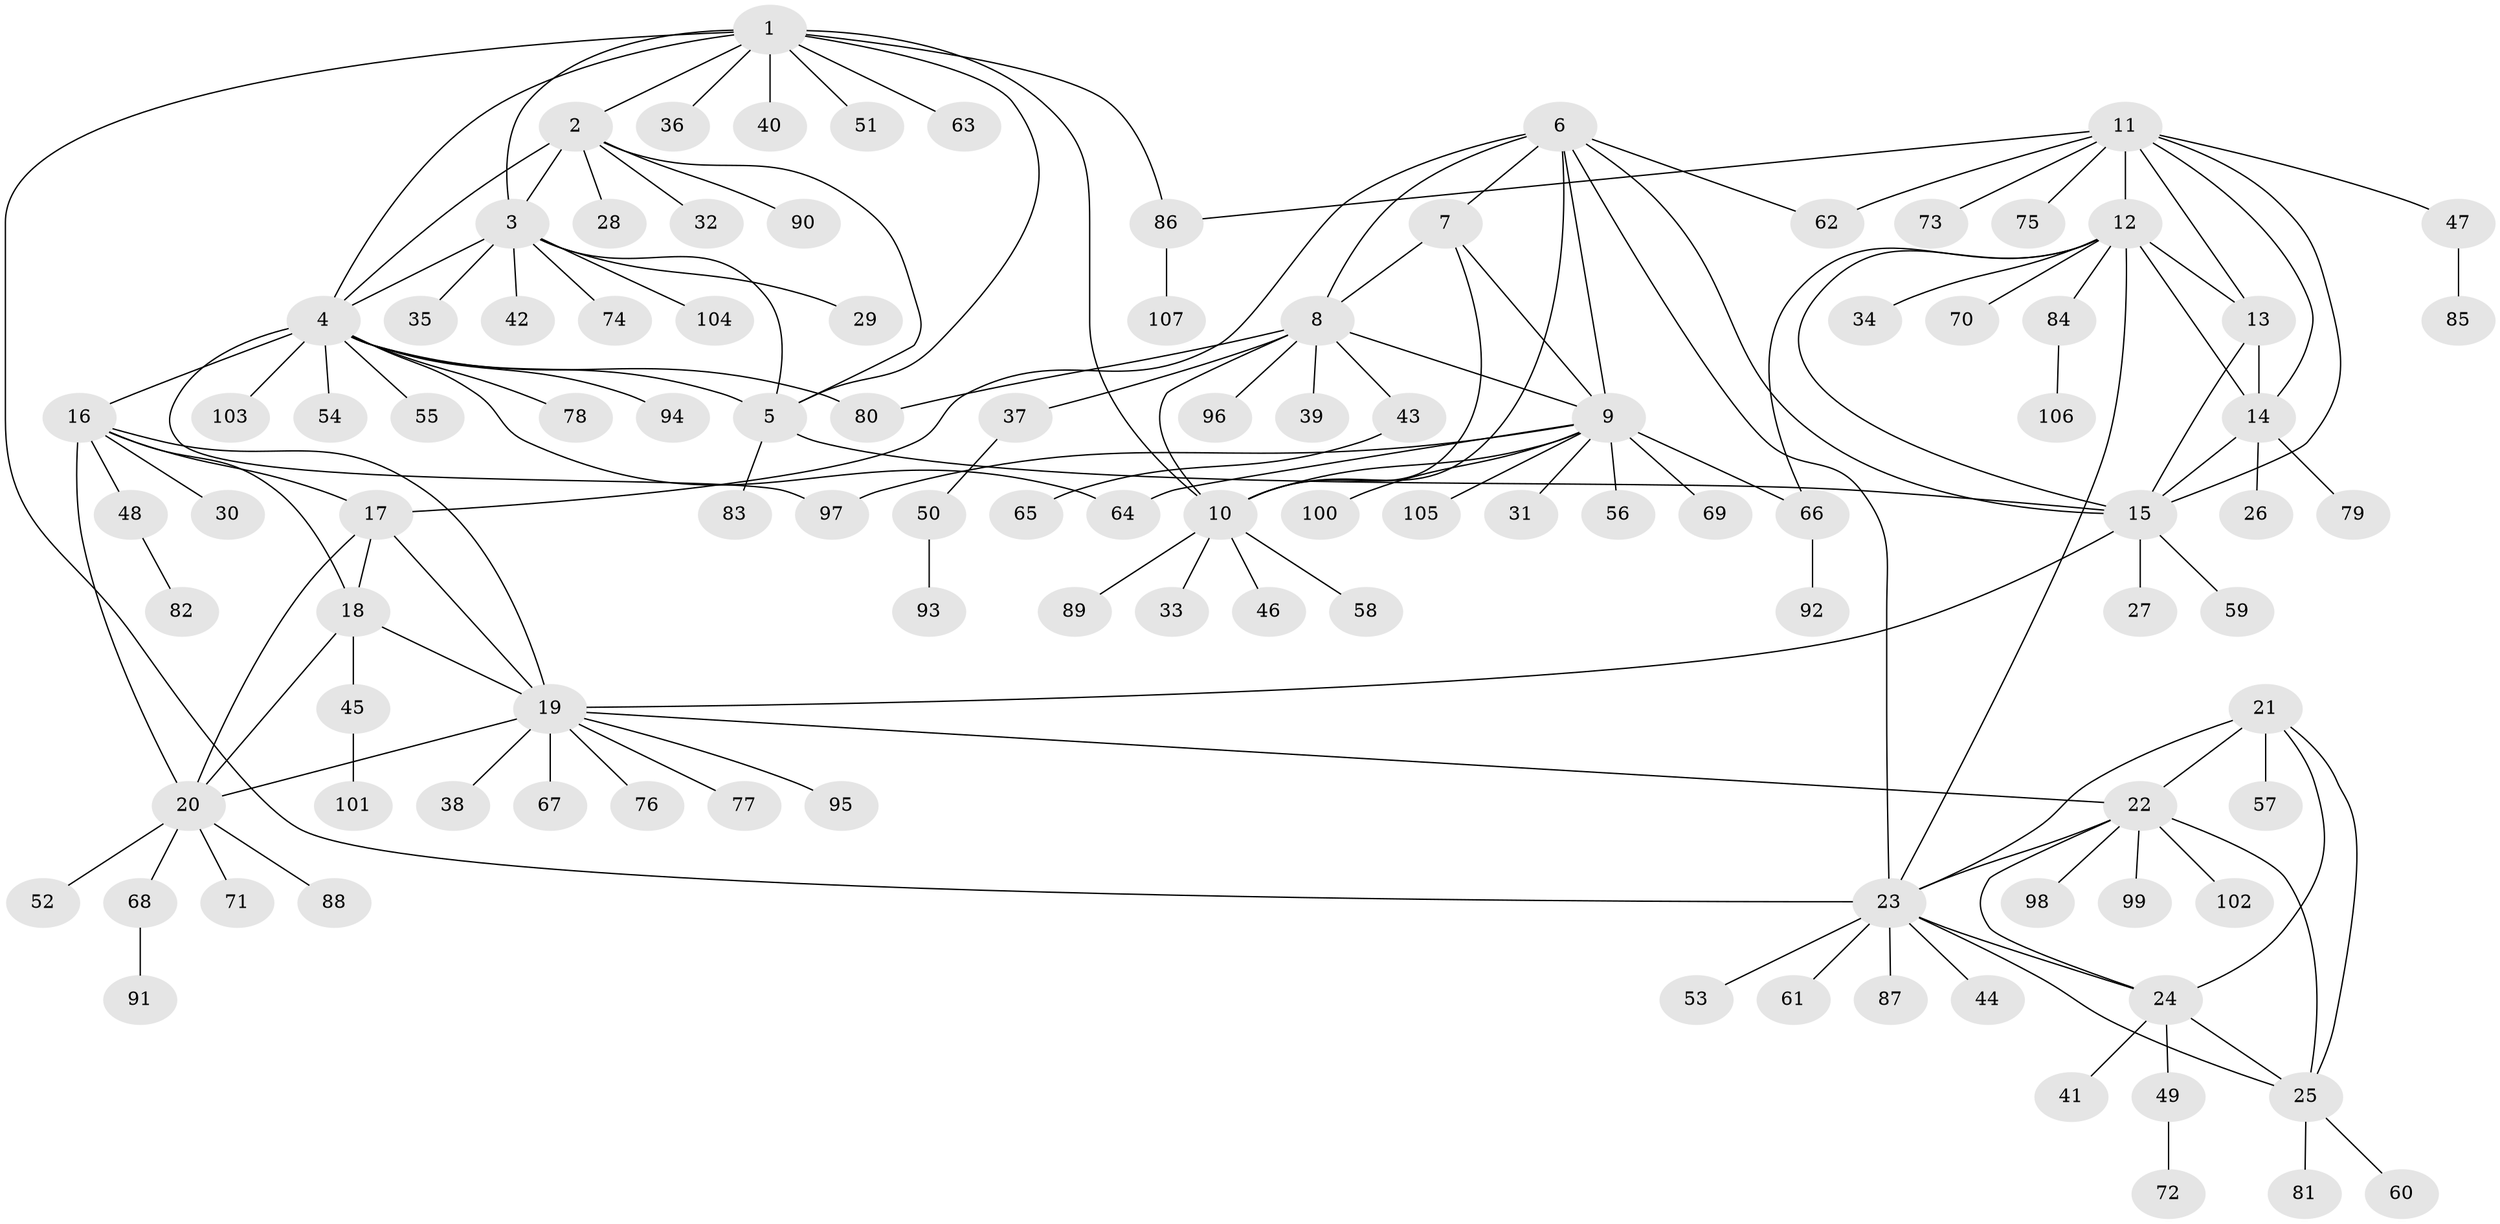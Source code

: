 // coarse degree distribution, {10: 0.04, 6: 0.05333333333333334, 8: 0.06666666666666667, 11: 0.013333333333333334, 5: 0.06666666666666667, 4: 0.04, 7: 0.02666666666666667, 1: 0.5333333333333333, 2: 0.16}
// Generated by graph-tools (version 1.1) at 2025/52/03/04/25 22:52:40]
// undirected, 107 vertices, 148 edges
graph export_dot {
  node [color=gray90,style=filled];
  1;
  2;
  3;
  4;
  5;
  6;
  7;
  8;
  9;
  10;
  11;
  12;
  13;
  14;
  15;
  16;
  17;
  18;
  19;
  20;
  21;
  22;
  23;
  24;
  25;
  26;
  27;
  28;
  29;
  30;
  31;
  32;
  33;
  34;
  35;
  36;
  37;
  38;
  39;
  40;
  41;
  42;
  43;
  44;
  45;
  46;
  47;
  48;
  49;
  50;
  51;
  52;
  53;
  54;
  55;
  56;
  57;
  58;
  59;
  60;
  61;
  62;
  63;
  64;
  65;
  66;
  67;
  68;
  69;
  70;
  71;
  72;
  73;
  74;
  75;
  76;
  77;
  78;
  79;
  80;
  81;
  82;
  83;
  84;
  85;
  86;
  87;
  88;
  89;
  90;
  91;
  92;
  93;
  94;
  95;
  96;
  97;
  98;
  99;
  100;
  101;
  102;
  103;
  104;
  105;
  106;
  107;
  1 -- 2;
  1 -- 3;
  1 -- 4;
  1 -- 5;
  1 -- 10;
  1 -- 23;
  1 -- 36;
  1 -- 40;
  1 -- 51;
  1 -- 63;
  1 -- 86;
  2 -- 3;
  2 -- 4;
  2 -- 5;
  2 -- 28;
  2 -- 32;
  2 -- 90;
  3 -- 4;
  3 -- 5;
  3 -- 29;
  3 -- 35;
  3 -- 42;
  3 -- 74;
  3 -- 104;
  4 -- 5;
  4 -- 16;
  4 -- 54;
  4 -- 55;
  4 -- 64;
  4 -- 78;
  4 -- 80;
  4 -- 94;
  4 -- 97;
  4 -- 103;
  5 -- 15;
  5 -- 83;
  6 -- 7;
  6 -- 8;
  6 -- 9;
  6 -- 10;
  6 -- 15;
  6 -- 17;
  6 -- 23;
  6 -- 62;
  7 -- 8;
  7 -- 9;
  7 -- 10;
  8 -- 9;
  8 -- 10;
  8 -- 37;
  8 -- 39;
  8 -- 43;
  8 -- 80;
  8 -- 96;
  9 -- 10;
  9 -- 31;
  9 -- 56;
  9 -- 64;
  9 -- 66;
  9 -- 69;
  9 -- 97;
  9 -- 100;
  9 -- 105;
  10 -- 33;
  10 -- 46;
  10 -- 58;
  10 -- 89;
  11 -- 12;
  11 -- 13;
  11 -- 14;
  11 -- 15;
  11 -- 47;
  11 -- 62;
  11 -- 73;
  11 -- 75;
  11 -- 86;
  12 -- 13;
  12 -- 14;
  12 -- 15;
  12 -- 23;
  12 -- 34;
  12 -- 66;
  12 -- 70;
  12 -- 84;
  13 -- 14;
  13 -- 15;
  14 -- 15;
  14 -- 26;
  14 -- 79;
  15 -- 19;
  15 -- 27;
  15 -- 59;
  16 -- 17;
  16 -- 18;
  16 -- 19;
  16 -- 20;
  16 -- 30;
  16 -- 48;
  17 -- 18;
  17 -- 19;
  17 -- 20;
  18 -- 19;
  18 -- 20;
  18 -- 45;
  19 -- 20;
  19 -- 22;
  19 -- 38;
  19 -- 67;
  19 -- 76;
  19 -- 77;
  19 -- 95;
  20 -- 52;
  20 -- 68;
  20 -- 71;
  20 -- 88;
  21 -- 22;
  21 -- 23;
  21 -- 24;
  21 -- 25;
  21 -- 57;
  22 -- 23;
  22 -- 24;
  22 -- 25;
  22 -- 98;
  22 -- 99;
  22 -- 102;
  23 -- 24;
  23 -- 25;
  23 -- 44;
  23 -- 53;
  23 -- 61;
  23 -- 87;
  24 -- 25;
  24 -- 41;
  24 -- 49;
  25 -- 60;
  25 -- 81;
  37 -- 50;
  43 -- 65;
  45 -- 101;
  47 -- 85;
  48 -- 82;
  49 -- 72;
  50 -- 93;
  66 -- 92;
  68 -- 91;
  84 -- 106;
  86 -- 107;
}
